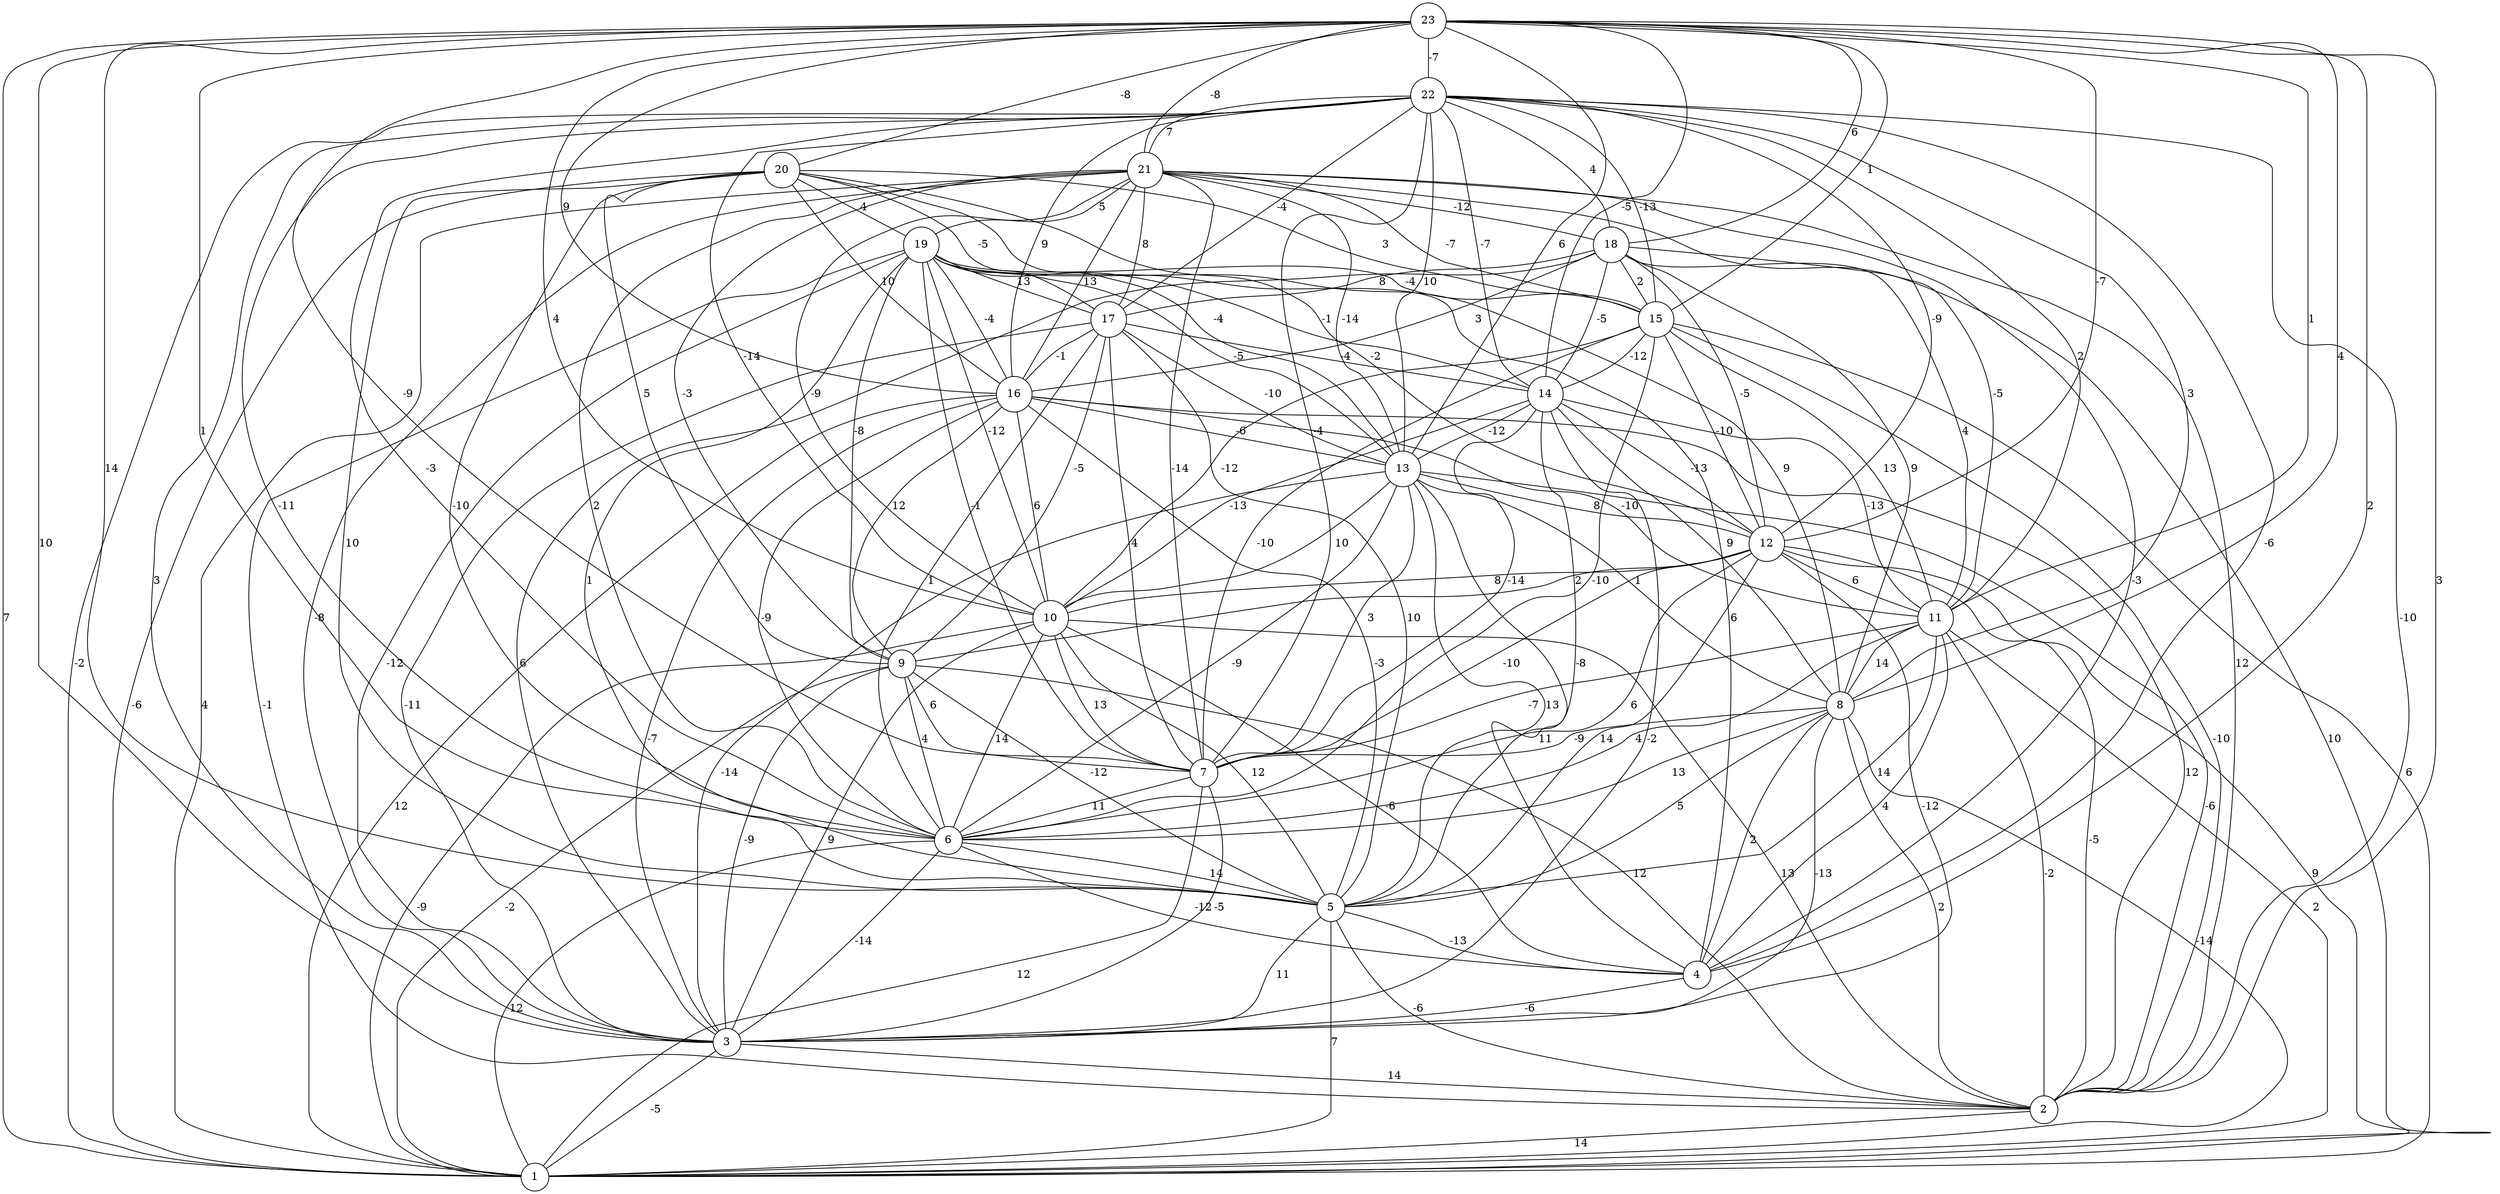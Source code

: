 graph { 
	 fontname="Helvetica,Arial,sans-serif" 
	 node [shape = circle]; 
	 23 -- 1 [label = "7"];
	 23 -- 2 [label = "3"];
	 23 -- 3 [label = "10"];
	 23 -- 4 [label = "2"];
	 23 -- 5 [label = "14"];
	 23 -- 6 [label = "1"];
	 23 -- 7 [label = "-9"];
	 23 -- 8 [label = "4"];
	 23 -- 10 [label = "4"];
	 23 -- 11 [label = "1"];
	 23 -- 12 [label = "-7"];
	 23 -- 13 [label = "6"];
	 23 -- 14 [label = "-5"];
	 23 -- 15 [label = "1"];
	 23 -- 16 [label = "9"];
	 23 -- 18 [label = "6"];
	 23 -- 20 [label = "-8"];
	 23 -- 21 [label = "-8"];
	 23 -- 22 [label = "-7"];
	 22 -- 1 [label = "-2"];
	 22 -- 2 [label = "-10"];
	 22 -- 3 [label = "3"];
	 22 -- 4 [label = "-6"];
	 22 -- 5 [label = "-11"];
	 22 -- 6 [label = "-3"];
	 22 -- 7 [label = "-4"];
	 22 -- 8 [label = "3"];
	 22 -- 10 [label = "-14"];
	 22 -- 11 [label = "2"];
	 22 -- 12 [label = "-9"];
	 22 -- 13 [label = "10"];
	 22 -- 14 [label = "-7"];
	 22 -- 15 [label = "-13"];
	 22 -- 16 [label = "9"];
	 22 -- 17 [label = "-4"];
	 22 -- 18 [label = "4"];
	 22 -- 21 [label = "7"];
	 21 -- 1 [label = "4"];
	 21 -- 2 [label = "12"];
	 21 -- 3 [label = "-8"];
	 21 -- 4 [label = "-3"];
	 21 -- 6 [label = "2"];
	 21 -- 7 [label = "-14"];
	 21 -- 9 [label = "-3"];
	 21 -- 10 [label = "-9"];
	 21 -- 11 [label = "-5"];
	 21 -- 13 [label = "-14"];
	 21 -- 15 [label = "-7"];
	 21 -- 16 [label = "13"];
	 21 -- 17 [label = "8"];
	 21 -- 18 [label = "-12"];
	 21 -- 19 [label = "5"];
	 20 -- 1 [label = "-6"];
	 20 -- 5 [label = "10"];
	 20 -- 6 [label = "-10"];
	 20 -- 9 [label = "5"];
	 20 -- 12 [label = "-2"];
	 20 -- 13 [label = "-4"];
	 20 -- 15 [label = "3"];
	 20 -- 16 [label = "10"];
	 20 -- 17 [label = "-5"];
	 20 -- 19 [label = "4"];
	 19 -- 2 [label = "-1"];
	 19 -- 3 [label = "-12"];
	 19 -- 4 [label = "6"];
	 19 -- 5 [label = "1"];
	 19 -- 7 [label = "-1"];
	 19 -- 8 [label = "9"];
	 19 -- 9 [label = "-8"];
	 19 -- 10 [label = "-12"];
	 19 -- 13 [label = "-5"];
	 19 -- 14 [label = "-1"];
	 19 -- 15 [label = "-4"];
	 19 -- 16 [label = "-4"];
	 19 -- 17 [label = "13"];
	 18 -- 1 [label = "10"];
	 18 -- 3 [label = "6"];
	 18 -- 8 [label = "9"];
	 18 -- 11 [label = "4"];
	 18 -- 12 [label = "-5"];
	 18 -- 14 [label = "-5"];
	 18 -- 15 [label = "2"];
	 18 -- 16 [label = "3"];
	 18 -- 17 [label = "8"];
	 17 -- 3 [label = "-11"];
	 17 -- 5 [label = "10"];
	 17 -- 6 [label = "1"];
	 17 -- 7 [label = "4"];
	 17 -- 9 [label = "-5"];
	 17 -- 13 [label = "-10"];
	 17 -- 14 [label = "-4"];
	 17 -- 16 [label = "-1"];
	 16 -- 1 [label = "12"];
	 16 -- 2 [label = "12"];
	 16 -- 3 [label = "-7"];
	 16 -- 5 [label = "-3"];
	 16 -- 6 [label = "-9"];
	 16 -- 9 [label = "12"];
	 16 -- 10 [label = "6"];
	 16 -- 11 [label = "-10"];
	 16 -- 13 [label = "-6"];
	 15 -- 1 [label = "6"];
	 15 -- 2 [label = "-10"];
	 15 -- 6 [label = "-10"];
	 15 -- 7 [label = "-10"];
	 15 -- 10 [label = "-12"];
	 15 -- 11 [label = "13"];
	 15 -- 12 [label = "-10"];
	 15 -- 14 [label = "-12"];
	 14 -- 3 [label = "-2"];
	 14 -- 5 [label = "-8"];
	 14 -- 7 [label = "-14"];
	 14 -- 8 [label = "9"];
	 14 -- 10 [label = "-13"];
	 14 -- 11 [label = "-13"];
	 14 -- 12 [label = "-13"];
	 14 -- 13 [label = "-12"];
	 13 -- 2 [label = "-6"];
	 13 -- 3 [label = "-14"];
	 13 -- 4 [label = "11"];
	 13 -- 5 [label = "13"];
	 13 -- 6 [label = "-9"];
	 13 -- 7 [label = "3"];
	 13 -- 8 [label = "1"];
	 13 -- 10 [label = "10"];
	 13 -- 12 [label = "8"];
	 12 -- 1 [label = "9"];
	 12 -- 2 [label = "-5"];
	 12 -- 3 [label = "-12"];
	 12 -- 5 [label = "14"];
	 12 -- 6 [label = "6"];
	 12 -- 7 [label = "-10"];
	 12 -- 9 [label = "2"];
	 12 -- 10 [label = "8"];
	 12 -- 11 [label = "6"];
	 11 -- 1 [label = "2"];
	 11 -- 2 [label = "-2"];
	 11 -- 4 [label = "4"];
	 11 -- 5 [label = "14"];
	 11 -- 6 [label = "4"];
	 11 -- 7 [label = "-7"];
	 11 -- 8 [label = "14"];
	 10 -- 1 [label = "-9"];
	 10 -- 2 [label = "13"];
	 10 -- 3 [label = "9"];
	 10 -- 4 [label = "-6"];
	 10 -- 5 [label = "12"];
	 10 -- 6 [label = "14"];
	 10 -- 7 [label = "13"];
	 9 -- 1 [label = "-2"];
	 9 -- 2 [label = "12"];
	 9 -- 3 [label = "-9"];
	 9 -- 5 [label = "-12"];
	 9 -- 6 [label = "4"];
	 9 -- 7 [label = "6"];
	 8 -- 1 [label = "-14"];
	 8 -- 2 [label = "2"];
	 8 -- 3 [label = "-13"];
	 8 -- 4 [label = "2"];
	 8 -- 5 [label = "5"];
	 8 -- 6 [label = "13"];
	 8 -- 7 [label = "-9"];
	 7 -- 1 [label = "12"];
	 7 -- 3 [label = "-5"];
	 7 -- 6 [label = "11"];
	 6 -- 1 [label = "12"];
	 6 -- 3 [label = "-14"];
	 6 -- 4 [label = "-12"];
	 6 -- 5 [label = "14"];
	 5 -- 1 [label = "7"];
	 5 -- 2 [label = "-6"];
	 5 -- 3 [label = "11"];
	 5 -- 4 [label = "-13"];
	 4 -- 3 [label = "-6"];
	 3 -- 1 [label = "-5"];
	 3 -- 2 [label = "14"];
	 2 -- 1 [label = "14"];
	 1;
	 2;
	 3;
	 4;
	 5;
	 6;
	 7;
	 8;
	 9;
	 10;
	 11;
	 12;
	 13;
	 14;
	 15;
	 16;
	 17;
	 18;
	 19;
	 20;
	 21;
	 22;
	 23;
}
